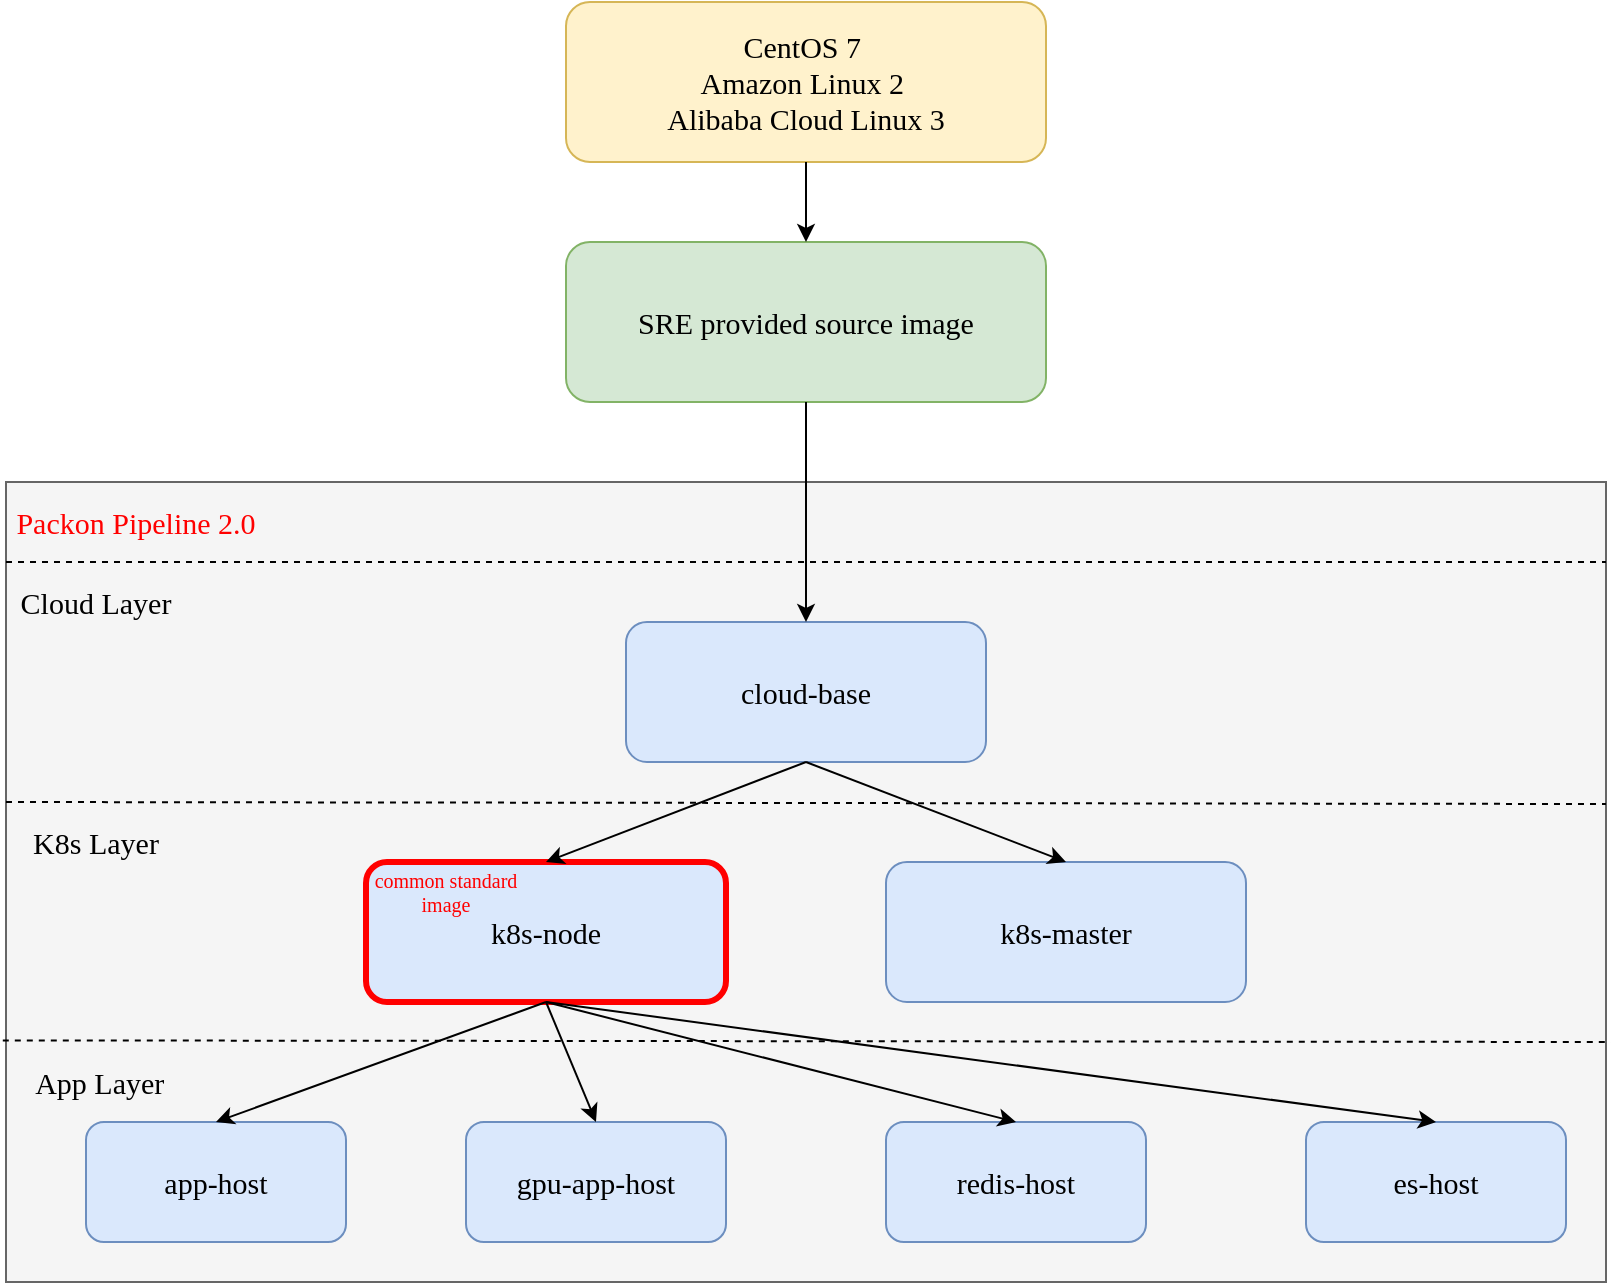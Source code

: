 <mxfile version="22.1.11" type="github">
  <diagram name="Page-1" id="fqOwUuaoLS2B61Loj_uW">
    <mxGraphModel dx="2284" dy="737" grid="1" gridSize="10" guides="1" tooltips="1" connect="1" arrows="1" fold="1" page="1" pageScale="1" pageWidth="850" pageHeight="1100" math="0" shadow="0">
      <root>
        <mxCell id="0" />
        <mxCell id="1" parent="0" />
        <mxCell id="R6VNbhdo5qa_48SImoUf-3" value="CentOS 7&amp;nbsp;&lt;br&gt;Amazon Linux 2&amp;nbsp;&lt;br&gt;Alibaba Cloud Linux 3" style="rounded=1;whiteSpace=wrap;html=1;fillColor=#fff2cc;strokeColor=#d6b656;fontFamily=Times New Roman;fontSize=15;" parent="1" vertex="1">
          <mxGeometry x="280" y="160" width="240" height="80" as="geometry" />
        </mxCell>
        <mxCell id="R6VNbhdo5qa_48SImoUf-4" value="SRE provided source image" style="rounded=1;whiteSpace=wrap;html=1;fillColor=#d5e8d4;strokeColor=#82b366;fontFamily=Times New Roman;fontSize=15;" parent="1" vertex="1">
          <mxGeometry x="280" y="280" width="240" height="80" as="geometry" />
        </mxCell>
        <mxCell id="R6VNbhdo5qa_48SImoUf-5" value="" style="rounded=0;whiteSpace=wrap;html=1;fillColor=#f5f5f5;fontColor=#333333;strokeColor=#666666;fontFamily=Times New Roman;" parent="1" vertex="1">
          <mxGeometry y="400" width="800" height="400" as="geometry" />
        </mxCell>
        <mxCell id="R6VNbhdo5qa_48SImoUf-6" value="" style="endArrow=classic;html=1;rounded=0;exitX=0.5;exitY=1;exitDx=0;exitDy=0;entryX=0.5;entryY=0;entryDx=0;entryDy=0;fontFamily=Times New Roman;" parent="1" source="R6VNbhdo5qa_48SImoUf-3" target="R6VNbhdo5qa_48SImoUf-4" edge="1">
          <mxGeometry width="50" height="50" relative="1" as="geometry">
            <mxPoint x="400" y="520" as="sourcePoint" />
            <mxPoint x="450" y="470" as="targetPoint" />
          </mxGeometry>
        </mxCell>
        <mxCell id="R6VNbhdo5qa_48SImoUf-9" value="Packon Pipeline 2.0" style="text;html=1;strokeColor=none;fillColor=none;align=center;verticalAlign=middle;whiteSpace=wrap;rounded=0;fontFamily=Times New Roman;fontSize=15;fontColor=#FF0000;" parent="1" vertex="1">
          <mxGeometry y="400" width="130" height="40" as="geometry" />
        </mxCell>
        <mxCell id="R6VNbhdo5qa_48SImoUf-10" value="cloud-base" style="rounded=1;whiteSpace=wrap;html=1;fontFamily=Times New Roman;fontSize=15;fillColor=#dae8fc;strokeColor=#6c8ebf;" parent="1" vertex="1">
          <mxGeometry x="310" y="470" width="180" height="70" as="geometry" />
        </mxCell>
        <mxCell id="R6VNbhdo5qa_48SImoUf-15" value="" style="endArrow=none;html=1;rounded=0;exitX=0;exitY=1;exitDx=0;exitDy=0;dashed=1;" parent="1" source="R6VNbhdo5qa_48SImoUf-9" edge="1">
          <mxGeometry width="50" height="50" relative="1" as="geometry">
            <mxPoint x="400" y="690" as="sourcePoint" />
            <mxPoint x="800" y="440" as="targetPoint" />
          </mxGeometry>
        </mxCell>
        <mxCell id="R6VNbhdo5qa_48SImoUf-16" value="Cloud Layer" style="text;html=1;strokeColor=none;fillColor=none;align=center;verticalAlign=middle;whiteSpace=wrap;rounded=0;fontSize=15;fontFamily=Times New Roman;" parent="1" vertex="1">
          <mxGeometry y="440" width="90" height="40" as="geometry" />
        </mxCell>
        <mxCell id="R6VNbhdo5qa_48SImoUf-17" value="" style="endArrow=none;html=1;rounded=0;exitX=0;exitY=0;exitDx=0;exitDy=0;dashed=1;" parent="1" source="R6VNbhdo5qa_48SImoUf-18" edge="1">
          <mxGeometry width="50" height="50" relative="1" as="geometry">
            <mxPoint y="560" as="sourcePoint" />
            <mxPoint x="800" y="561" as="targetPoint" />
          </mxGeometry>
        </mxCell>
        <mxCell id="R6VNbhdo5qa_48SImoUf-18" value="K8s Layer" style="text;html=1;strokeColor=none;fillColor=none;align=center;verticalAlign=middle;whiteSpace=wrap;rounded=0;fontSize=15;fontFamily=Times New Roman;" parent="1" vertex="1">
          <mxGeometry y="560" width="90" height="40" as="geometry" />
        </mxCell>
        <mxCell id="R6VNbhdo5qa_48SImoUf-19" value="k8s-node" style="rounded=1;whiteSpace=wrap;html=1;fontFamily=Times New Roman;fontSize=15;fillColor=#dae8fc;strokeColor=#FF0000;strokeWidth=3;" parent="1" vertex="1">
          <mxGeometry x="180" y="590" width="180" height="70" as="geometry" />
        </mxCell>
        <mxCell id="R6VNbhdo5qa_48SImoUf-20" value="k8s-master" style="rounded=1;whiteSpace=wrap;html=1;fontFamily=Times New Roman;fontSize=15;fillColor=#dae8fc;strokeColor=#6c8ebf;" parent="1" vertex="1">
          <mxGeometry x="440" y="590" width="180" height="70" as="geometry" />
        </mxCell>
        <mxCell id="R6VNbhdo5qa_48SImoUf-21" value="" style="endArrow=none;html=1;rounded=0;dashed=1;entryX=1.003;entryY=0.7;entryDx=0;entryDy=0;entryPerimeter=0;exitX=-0.002;exitY=0.698;exitDx=0;exitDy=0;exitPerimeter=0;" parent="1" source="R6VNbhdo5qa_48SImoUf-5" target="R6VNbhdo5qa_48SImoUf-5" edge="1">
          <mxGeometry width="50" height="50" relative="1" as="geometry">
            <mxPoint y="720" as="sourcePoint" />
            <mxPoint x="810" y="571" as="targetPoint" />
          </mxGeometry>
        </mxCell>
        <mxCell id="R6VNbhdo5qa_48SImoUf-22" value="&amp;nbsp;App Layer" style="text;html=1;strokeColor=none;fillColor=none;align=center;verticalAlign=middle;whiteSpace=wrap;rounded=0;fontSize=15;fontFamily=Times New Roman;" parent="1" vertex="1">
          <mxGeometry y="680" width="90" height="40" as="geometry" />
        </mxCell>
        <mxCell id="R6VNbhdo5qa_48SImoUf-23" value="" style="endArrow=classic;html=1;rounded=0;exitX=0.5;exitY=1;exitDx=0;exitDy=0;entryX=0.5;entryY=0;entryDx=0;entryDy=0;fontFamily=Times New Roman;" parent="1" source="R6VNbhdo5qa_48SImoUf-4" target="R6VNbhdo5qa_48SImoUf-10" edge="1">
          <mxGeometry width="50" height="50" relative="1" as="geometry">
            <mxPoint x="410" y="250" as="sourcePoint" />
            <mxPoint x="410" y="290" as="targetPoint" />
          </mxGeometry>
        </mxCell>
        <mxCell id="R6VNbhdo5qa_48SImoUf-25" value="app-host" style="rounded=1;whiteSpace=wrap;html=1;fontFamily=Times New Roman;fontSize=15;fillColor=#dae8fc;strokeColor=#6c8ebf;" parent="1" vertex="1">
          <mxGeometry x="40" y="720" width="130" height="60" as="geometry" />
        </mxCell>
        <mxCell id="R6VNbhdo5qa_48SImoUf-27" value="gpu-app-host" style="rounded=1;whiteSpace=wrap;html=1;fontFamily=Times New Roman;fontSize=15;fillColor=#dae8fc;strokeColor=#6c8ebf;" parent="1" vertex="1">
          <mxGeometry x="230" y="720" width="130" height="60" as="geometry" />
        </mxCell>
        <mxCell id="R6VNbhdo5qa_48SImoUf-28" value="redis-host" style="rounded=1;whiteSpace=wrap;html=1;fontFamily=Times New Roman;fontSize=15;fillColor=#dae8fc;strokeColor=#6c8ebf;" parent="1" vertex="1">
          <mxGeometry x="440" y="720" width="130" height="60" as="geometry" />
        </mxCell>
        <mxCell id="R6VNbhdo5qa_48SImoUf-29" value="es-host" style="rounded=1;whiteSpace=wrap;html=1;fontFamily=Times New Roman;fontSize=15;fillColor=#dae8fc;strokeColor=#6c8ebf;" parent="1" vertex="1">
          <mxGeometry x="650" y="720" width="130" height="60" as="geometry" />
        </mxCell>
        <mxCell id="R6VNbhdo5qa_48SImoUf-30" value="" style="endArrow=classic;html=1;rounded=0;exitX=0.5;exitY=1;exitDx=0;exitDy=0;entryX=0.5;entryY=0;entryDx=0;entryDy=0;fontFamily=Times New Roman;" parent="1" source="R6VNbhdo5qa_48SImoUf-10" target="R6VNbhdo5qa_48SImoUf-19" edge="1">
          <mxGeometry width="50" height="50" relative="1" as="geometry">
            <mxPoint x="410" y="370" as="sourcePoint" />
            <mxPoint x="410" y="480" as="targetPoint" />
          </mxGeometry>
        </mxCell>
        <mxCell id="R6VNbhdo5qa_48SImoUf-31" value="" style="endArrow=classic;html=1;rounded=0;exitX=0.5;exitY=1;exitDx=0;exitDy=0;entryX=0.5;entryY=0;entryDx=0;entryDy=0;fontFamily=Times New Roman;" parent="1" source="R6VNbhdo5qa_48SImoUf-10" target="R6VNbhdo5qa_48SImoUf-20" edge="1">
          <mxGeometry width="50" height="50" relative="1" as="geometry">
            <mxPoint x="410" y="550" as="sourcePoint" />
            <mxPoint x="280" y="600" as="targetPoint" />
          </mxGeometry>
        </mxCell>
        <mxCell id="R6VNbhdo5qa_48SImoUf-32" value="" style="endArrow=classic;html=1;rounded=0;exitX=0.5;exitY=1;exitDx=0;exitDy=0;entryX=0.5;entryY=0;entryDx=0;entryDy=0;fontFamily=Times New Roman;" parent="1" source="R6VNbhdo5qa_48SImoUf-19" target="R6VNbhdo5qa_48SImoUf-25" edge="1">
          <mxGeometry width="50" height="50" relative="1" as="geometry">
            <mxPoint x="410" y="550" as="sourcePoint" />
            <mxPoint x="280" y="600" as="targetPoint" />
          </mxGeometry>
        </mxCell>
        <mxCell id="R6VNbhdo5qa_48SImoUf-33" value="" style="endArrow=classic;html=1;rounded=0;exitX=0.5;exitY=1;exitDx=0;exitDy=0;entryX=0.5;entryY=0;entryDx=0;entryDy=0;fontFamily=Times New Roman;" parent="1" source="R6VNbhdo5qa_48SImoUf-19" target="R6VNbhdo5qa_48SImoUf-27" edge="1">
          <mxGeometry width="50" height="50" relative="1" as="geometry">
            <mxPoint x="280" y="670" as="sourcePoint" />
            <mxPoint x="115" y="730" as="targetPoint" />
          </mxGeometry>
        </mxCell>
        <mxCell id="R6VNbhdo5qa_48SImoUf-34" value="" style="endArrow=classic;html=1;rounded=0;exitX=0.5;exitY=1;exitDx=0;exitDy=0;entryX=0.5;entryY=0;entryDx=0;entryDy=0;fontFamily=Times New Roman;" parent="1" source="R6VNbhdo5qa_48SImoUf-19" target="R6VNbhdo5qa_48SImoUf-28" edge="1">
          <mxGeometry width="50" height="50" relative="1" as="geometry">
            <mxPoint x="280" y="670" as="sourcePoint" />
            <mxPoint x="305" y="730" as="targetPoint" />
          </mxGeometry>
        </mxCell>
        <mxCell id="R6VNbhdo5qa_48SImoUf-35" value="" style="endArrow=classic;html=1;rounded=0;entryX=0.5;entryY=0;entryDx=0;entryDy=0;fontFamily=Times New Roman;" parent="1" target="R6VNbhdo5qa_48SImoUf-29" edge="1">
          <mxGeometry width="50" height="50" relative="1" as="geometry">
            <mxPoint x="270" y="660" as="sourcePoint" />
            <mxPoint x="515" y="730" as="targetPoint" />
          </mxGeometry>
        </mxCell>
        <mxCell id="MMOpcYIh80XO68NI8duO-3" value="common standard image" style="text;html=1;strokeColor=none;fillColor=none;align=center;verticalAlign=middle;whiteSpace=wrap;rounded=0;fontFamily=Times New Roman;fontColor=#FF0000;fontSize=10;" parent="1" vertex="1">
          <mxGeometry x="180" y="590" width="80" height="30" as="geometry" />
        </mxCell>
      </root>
    </mxGraphModel>
  </diagram>
</mxfile>

